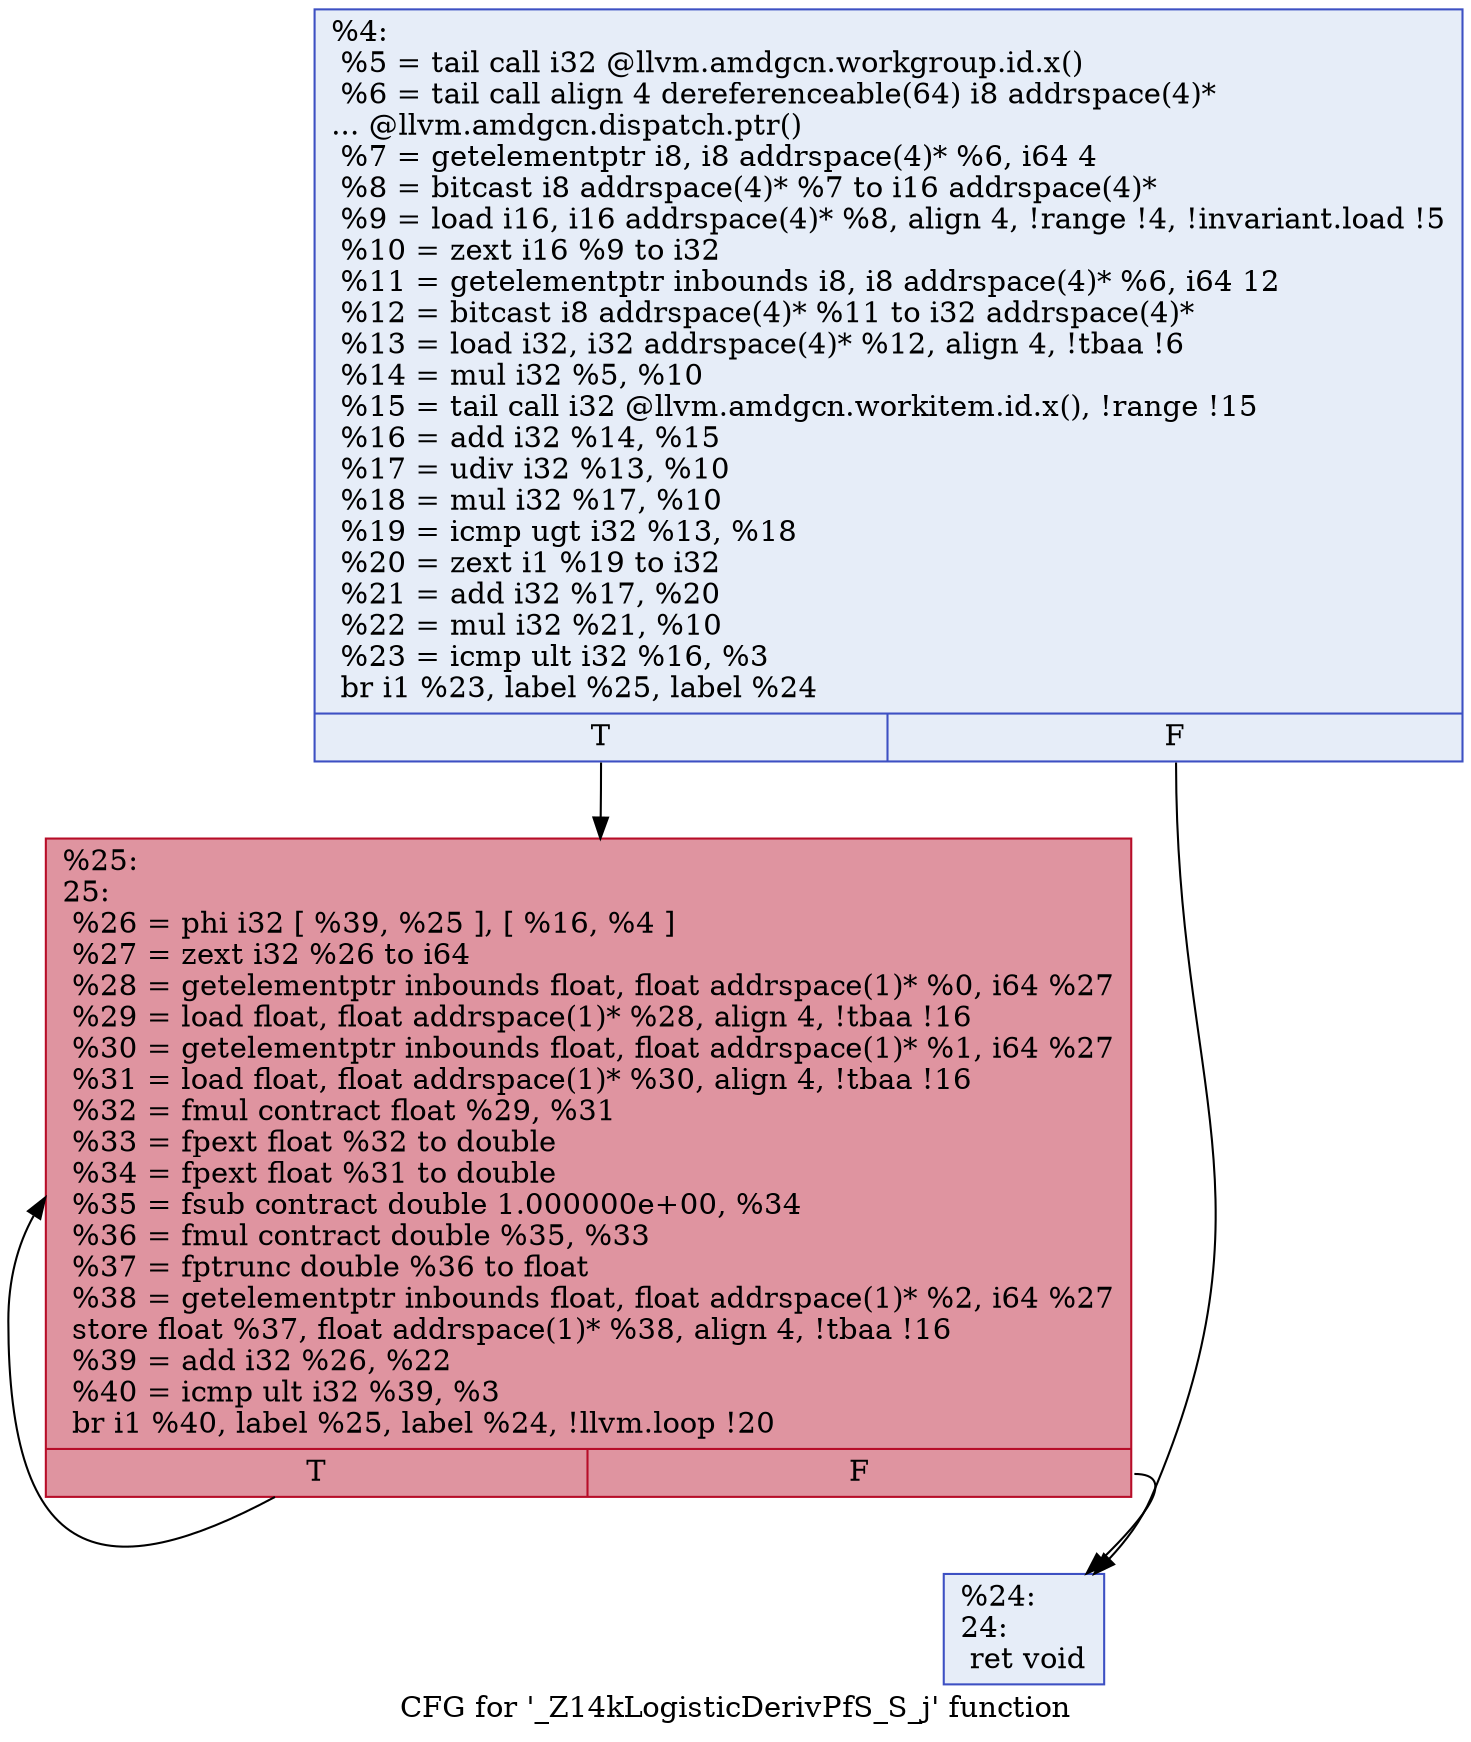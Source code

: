 digraph "CFG for '_Z14kLogisticDerivPfS_S_j' function" {
	label="CFG for '_Z14kLogisticDerivPfS_S_j' function";

	Node0x4ff2590 [shape=record,color="#3d50c3ff", style=filled, fillcolor="#c7d7f070",label="{%4:\l  %5 = tail call i32 @llvm.amdgcn.workgroup.id.x()\l  %6 = tail call align 4 dereferenceable(64) i8 addrspace(4)*\l... @llvm.amdgcn.dispatch.ptr()\l  %7 = getelementptr i8, i8 addrspace(4)* %6, i64 4\l  %8 = bitcast i8 addrspace(4)* %7 to i16 addrspace(4)*\l  %9 = load i16, i16 addrspace(4)* %8, align 4, !range !4, !invariant.load !5\l  %10 = zext i16 %9 to i32\l  %11 = getelementptr inbounds i8, i8 addrspace(4)* %6, i64 12\l  %12 = bitcast i8 addrspace(4)* %11 to i32 addrspace(4)*\l  %13 = load i32, i32 addrspace(4)* %12, align 4, !tbaa !6\l  %14 = mul i32 %5, %10\l  %15 = tail call i32 @llvm.amdgcn.workitem.id.x(), !range !15\l  %16 = add i32 %14, %15\l  %17 = udiv i32 %13, %10\l  %18 = mul i32 %17, %10\l  %19 = icmp ugt i32 %13, %18\l  %20 = zext i1 %19 to i32\l  %21 = add i32 %17, %20\l  %22 = mul i32 %21, %10\l  %23 = icmp ult i32 %16, %3\l  br i1 %23, label %25, label %24\l|{<s0>T|<s1>F}}"];
	Node0x4ff2590:s0 -> Node0x4ff4b50;
	Node0x4ff2590:s1 -> Node0x4ff4be0;
	Node0x4ff4be0 [shape=record,color="#3d50c3ff", style=filled, fillcolor="#c7d7f070",label="{%24:\l24:                                               \l  ret void\l}"];
	Node0x4ff4b50 [shape=record,color="#b70d28ff", style=filled, fillcolor="#b70d2870",label="{%25:\l25:                                               \l  %26 = phi i32 [ %39, %25 ], [ %16, %4 ]\l  %27 = zext i32 %26 to i64\l  %28 = getelementptr inbounds float, float addrspace(1)* %0, i64 %27\l  %29 = load float, float addrspace(1)* %28, align 4, !tbaa !16\l  %30 = getelementptr inbounds float, float addrspace(1)* %1, i64 %27\l  %31 = load float, float addrspace(1)* %30, align 4, !tbaa !16\l  %32 = fmul contract float %29, %31\l  %33 = fpext float %32 to double\l  %34 = fpext float %31 to double\l  %35 = fsub contract double 1.000000e+00, %34\l  %36 = fmul contract double %35, %33\l  %37 = fptrunc double %36 to float\l  %38 = getelementptr inbounds float, float addrspace(1)* %2, i64 %27\l  store float %37, float addrspace(1)* %38, align 4, !tbaa !16\l  %39 = add i32 %26, %22\l  %40 = icmp ult i32 %39, %3\l  br i1 %40, label %25, label %24, !llvm.loop !20\l|{<s0>T|<s1>F}}"];
	Node0x4ff4b50:s0 -> Node0x4ff4b50;
	Node0x4ff4b50:s1 -> Node0x4ff4be0;
}
